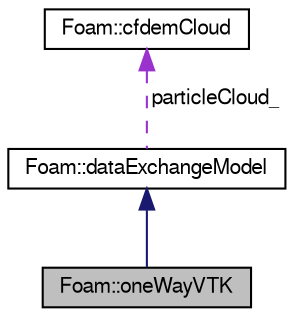digraph "Foam::oneWayVTK"
{
  edge [fontname="FreeSans",fontsize="10",labelfontname="FreeSans",labelfontsize="10"];
  node [fontname="FreeSans",fontsize="10",shape=record];
  Node1 [label="Foam::oneWayVTK",height=0.2,width=0.4,color="black", fillcolor="grey75", style="filled" fontcolor="black"];
  Node2 -> Node1 [dir="back",color="midnightblue",fontsize="10",style="solid",fontname="FreeSans"];
  Node2 [label="Foam::dataExchangeModel",height=0.2,width=0.4,color="black", fillcolor="white", style="filled",URL="$classFoam_1_1dataExchangeModel.html"];
  Node3 -> Node2 [dir="back",color="darkorchid3",fontsize="10",style="dashed",label=" particleCloud_" ,fontname="FreeSans"];
  Node3 [label="Foam::cfdemCloud",height=0.2,width=0.4,color="black", fillcolor="white", style="filled",URL="$classFoam_1_1cfdemCloud.html"];
}

